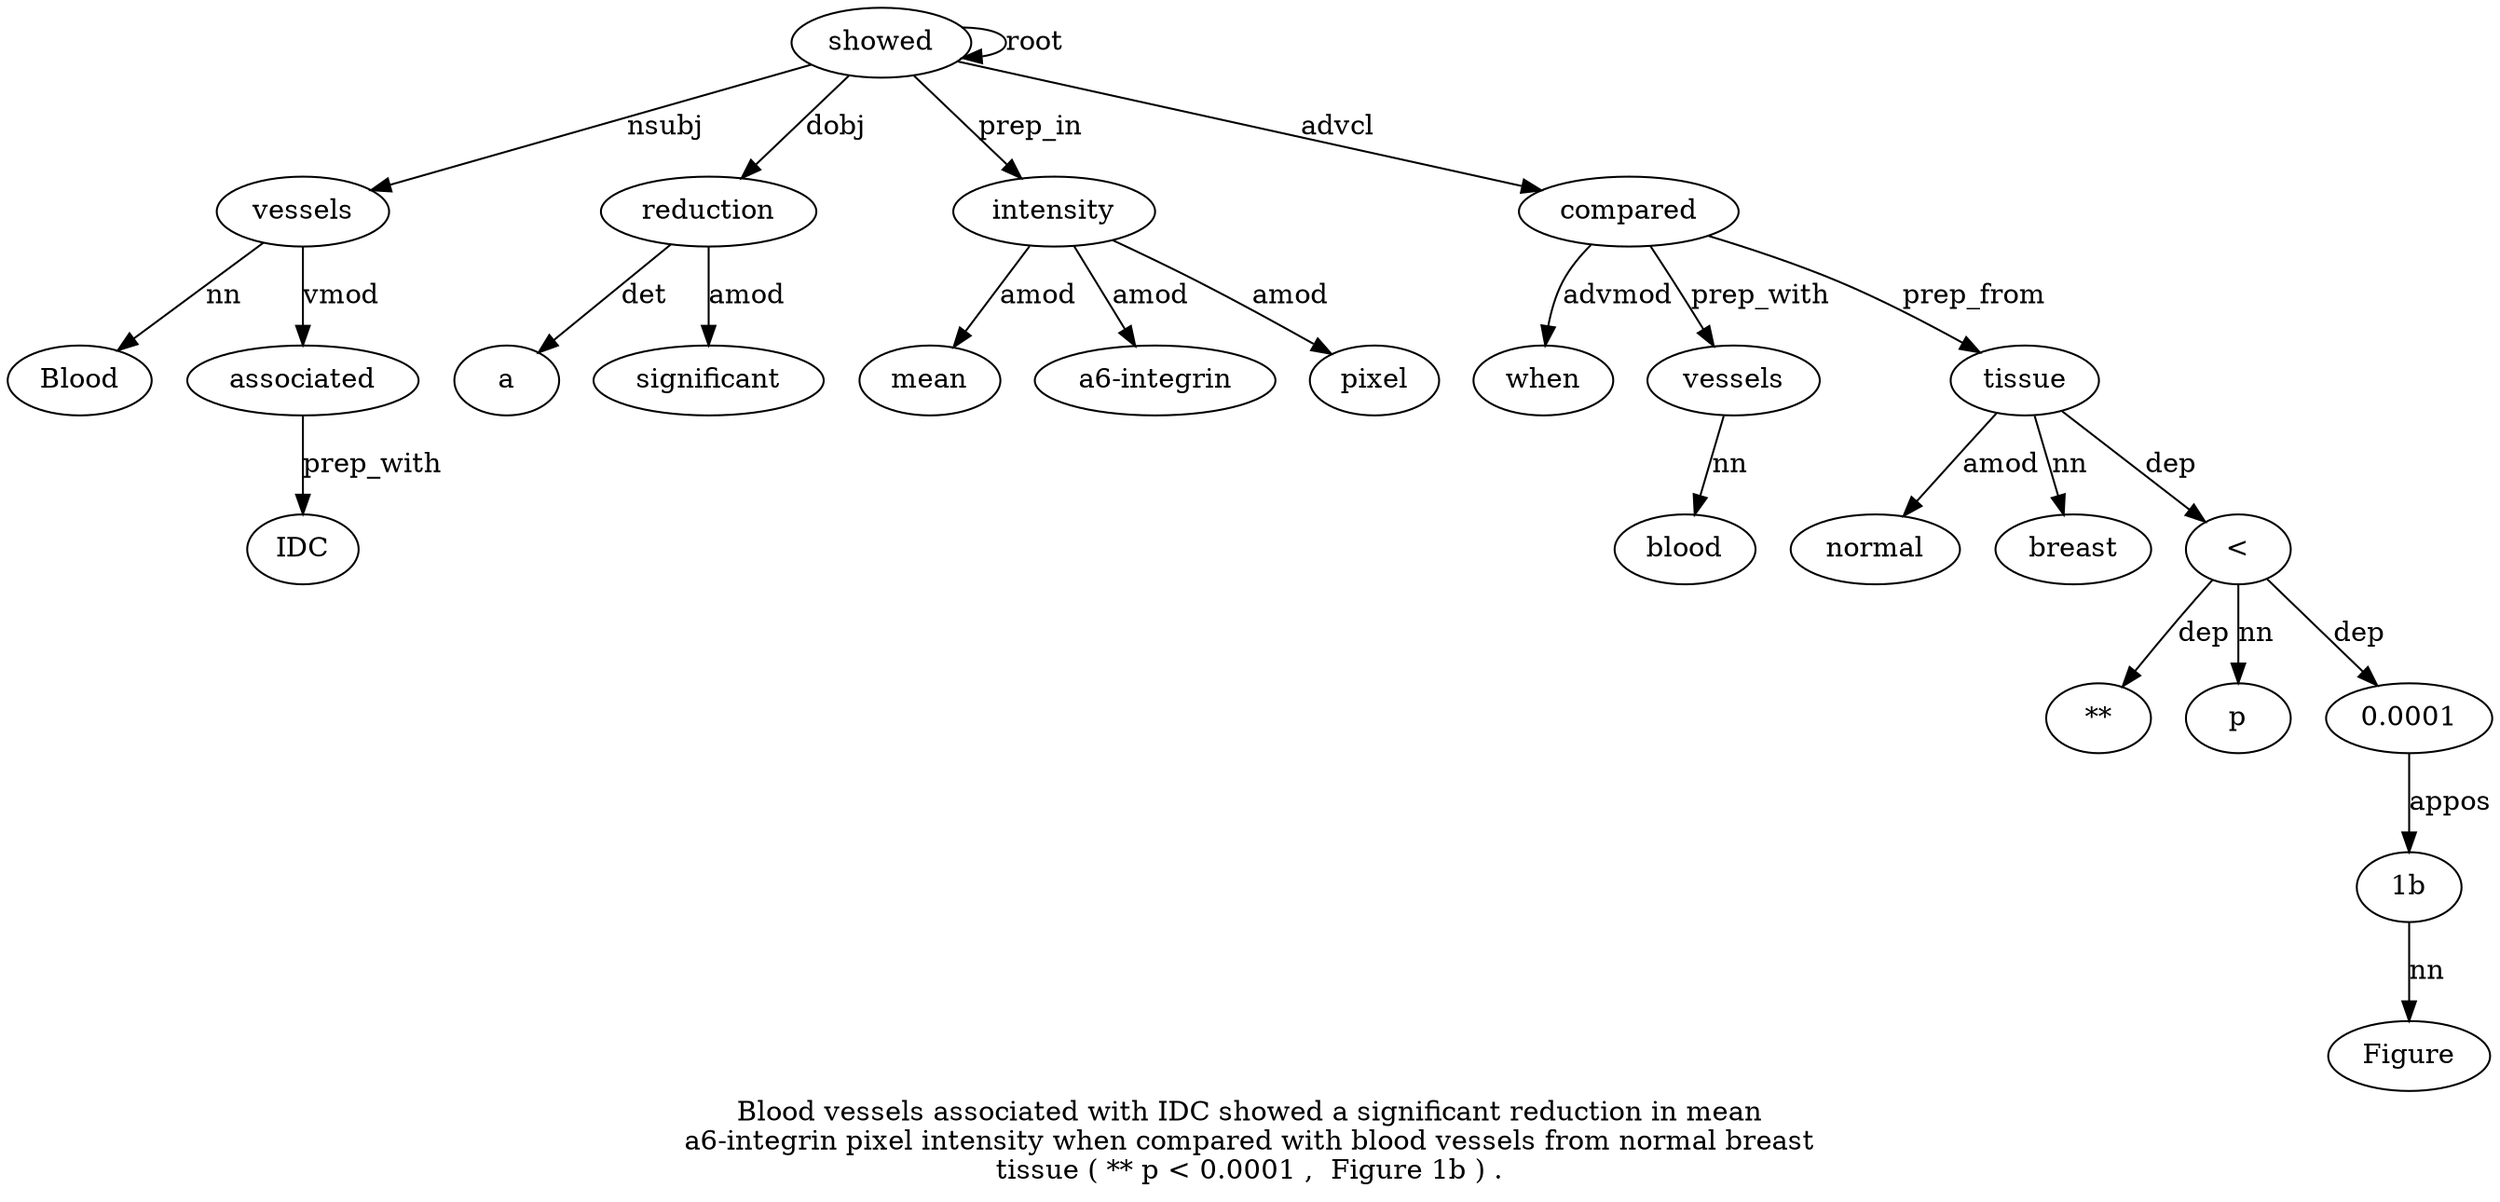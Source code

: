 digraph "Blood vessels associated with IDC showed a significant reduction in mean a6-integrin pixel intensity when compared with blood vessels from normal breast tissue ( ** p < 0.0001 ,  Figure 1b ) ." {
label="Blood vessels associated with IDC showed a significant reduction in mean
a6-integrin pixel intensity when compared with blood vessels from normal breast
tissue ( ** p < 0.0001 ,  Figure 1b ) .";
vessels2 [style=filled, fillcolor=white, label=vessels];
Blood1 [style=filled, fillcolor=white, label=Blood];
vessels2 -> Blood1  [label=nn];
showed6 [style=filled, fillcolor=white, label=showed];
showed6 -> vessels2  [label=nsubj];
associated3 [style=filled, fillcolor=white, label=associated];
vessels2 -> associated3  [label=vmod];
IDC5 [style=filled, fillcolor=white, label=IDC];
associated3 -> IDC5  [label=prep_with];
showed6 -> showed6  [label=root];
reduction9 [style=filled, fillcolor=white, label=reduction];
a7 [style=filled, fillcolor=white, label=a];
reduction9 -> a7  [label=det];
significant8 [style=filled, fillcolor=white, label=significant];
reduction9 -> significant8  [label=amod];
showed6 -> reduction9  [label=dobj];
intensity14 [style=filled, fillcolor=white, label=intensity];
mean11 [style=filled, fillcolor=white, label=mean];
intensity14 -> mean11  [label=amod];
"a6-integrin12" [style=filled, fillcolor=white, label="a6-integrin"];
intensity14 -> "a6-integrin12"  [label=amod];
pixel13 [style=filled, fillcolor=white, label=pixel];
intensity14 -> pixel13  [label=amod];
showed6 -> intensity14  [label=prep_in];
compared16 [style=filled, fillcolor=white, label=compared];
when15 [style=filled, fillcolor=white, label=when];
compared16 -> when15  [label=advmod];
showed6 -> compared16  [label=advcl];
vessels19 [style=filled, fillcolor=white, label=vessels];
blood18 [style=filled, fillcolor=white, label=blood];
vessels19 -> blood18  [label=nn];
compared16 -> vessels19  [label=prep_with];
tissue23 [style=filled, fillcolor=white, label=tissue];
normal21 [style=filled, fillcolor=white, label=normal];
tissue23 -> normal21  [label=amod];
breast22 [style=filled, fillcolor=white, label=breast];
tissue23 -> breast22  [label=nn];
compared16 -> tissue23  [label=prep_from];
"<27" [style=filled, fillcolor=white, label="<"];
"**25" [style=filled, fillcolor=white, label="**"];
"<27" -> "**25"  [label=dep];
p26 [style=filled, fillcolor=white, label=p];
"<27" -> p26  [label=nn];
tissue23 -> "<27"  [label=dep];
"0.000128" [style=filled, fillcolor=white, label="0.0001"];
"<27" -> "0.000128"  [label=dep];
"1b3" [style=filled, fillcolor=white, label="1b"];
Figure30 [style=filled, fillcolor=white, label=Figure];
"1b3" -> Figure30  [label=nn];
"0.000128" -> "1b3"  [label=appos];
}

